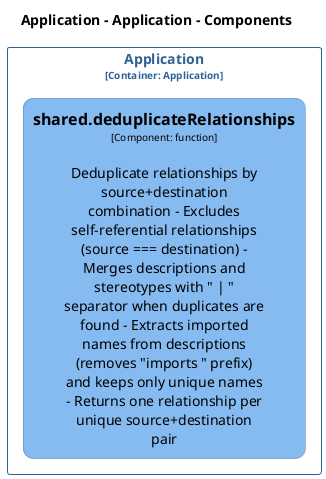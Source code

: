 @startuml
set separator none
title Application - Application - Components

top to bottom direction
skinparam ranksep 60
skinparam nodesep 30

skinparam {
  arrowFontSize 10
  defaultTextAlignment center
  wrapWidth 200
  maxMessageSize 100
  defaultFontName "Arial"
}

hide stereotype

skinparam rectangle<<Application.Application.shareddeduplicateRelationships>> {
  BackgroundColor #85bbf0
  FontColor #000000
  BorderColor #5d82a8
  roundCorner 20
  shadowing false
}
skinparam rectangle<<Application.Application>> {
  BorderColor #2e6295
  FontColor #2e6295
  shadowing false
}

rectangle "Application\n<size:10>[Container: Application]</size>" <<Application.Application>> {
  rectangle "==shared.deduplicateRelationships\n<size:10>[Component: function]</size>\n\nDeduplicate relationships by source+destination combination - Excludes self-referential relationships (source === destination) - Merges descriptions and stereotypes with " | " separator when duplicates are found - Extracts imported names from descriptions (removes "imports " prefix) and keeps only unique names - Returns one relationship per unique source+destination pair" <<Application.Application.shareddeduplicateRelationships>> as Application.Application.shareddeduplicateRelationships
}

@enduml